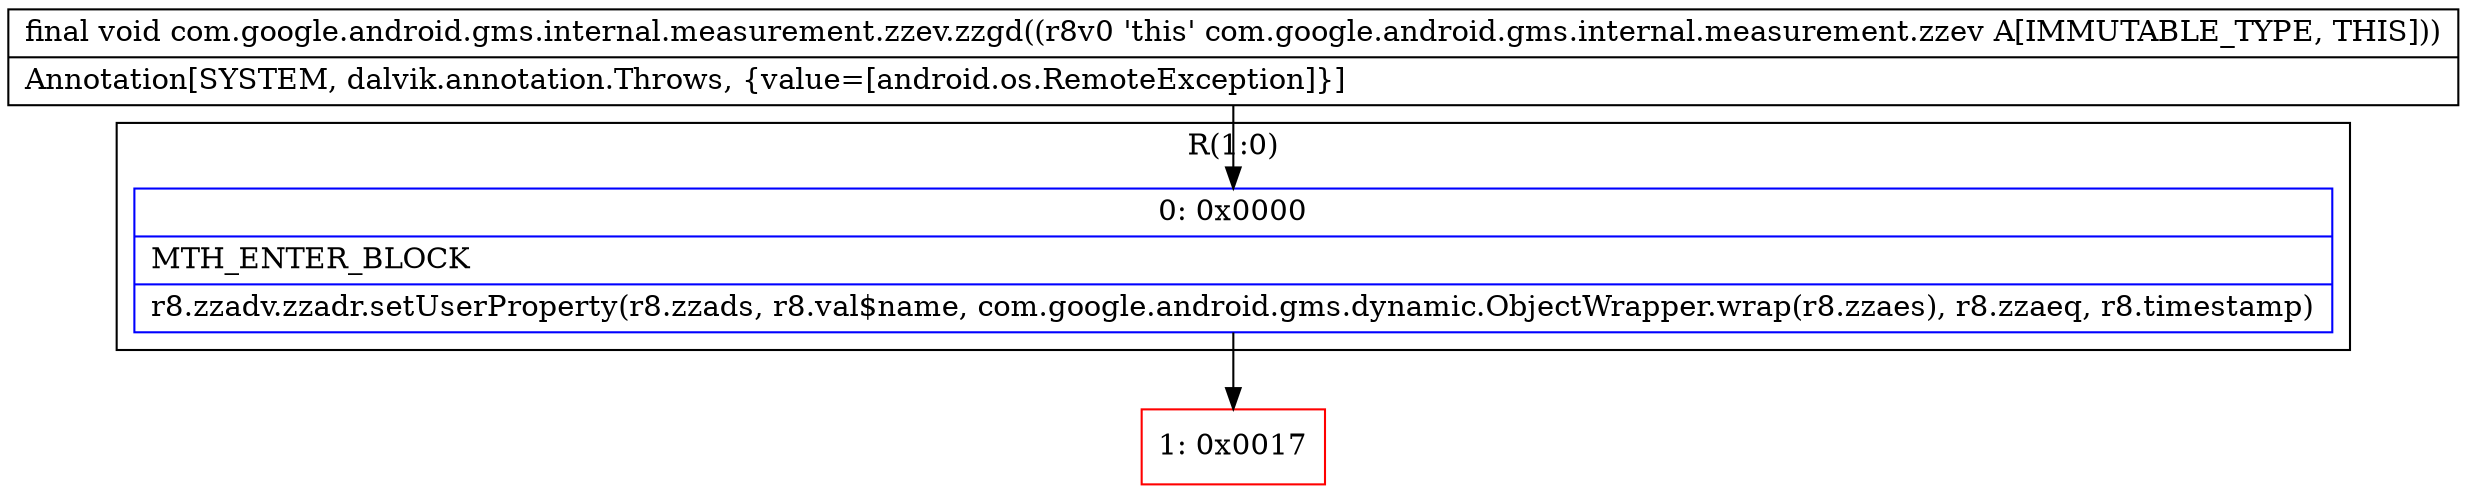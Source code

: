 digraph "CFG forcom.google.android.gms.internal.measurement.zzev.zzgd()V" {
subgraph cluster_Region_1076018811 {
label = "R(1:0)";
node [shape=record,color=blue];
Node_0 [shape=record,label="{0\:\ 0x0000|MTH_ENTER_BLOCK\l|r8.zzadv.zzadr.setUserProperty(r8.zzads, r8.val$name, com.google.android.gms.dynamic.ObjectWrapper.wrap(r8.zzaes), r8.zzaeq, r8.timestamp)\l}"];
}
Node_1 [shape=record,color=red,label="{1\:\ 0x0017}"];
MethodNode[shape=record,label="{final void com.google.android.gms.internal.measurement.zzev.zzgd((r8v0 'this' com.google.android.gms.internal.measurement.zzev A[IMMUTABLE_TYPE, THIS]))  | Annotation[SYSTEM, dalvik.annotation.Throws, \{value=[android.os.RemoteException]\}]\l}"];
MethodNode -> Node_0;
Node_0 -> Node_1;
}

